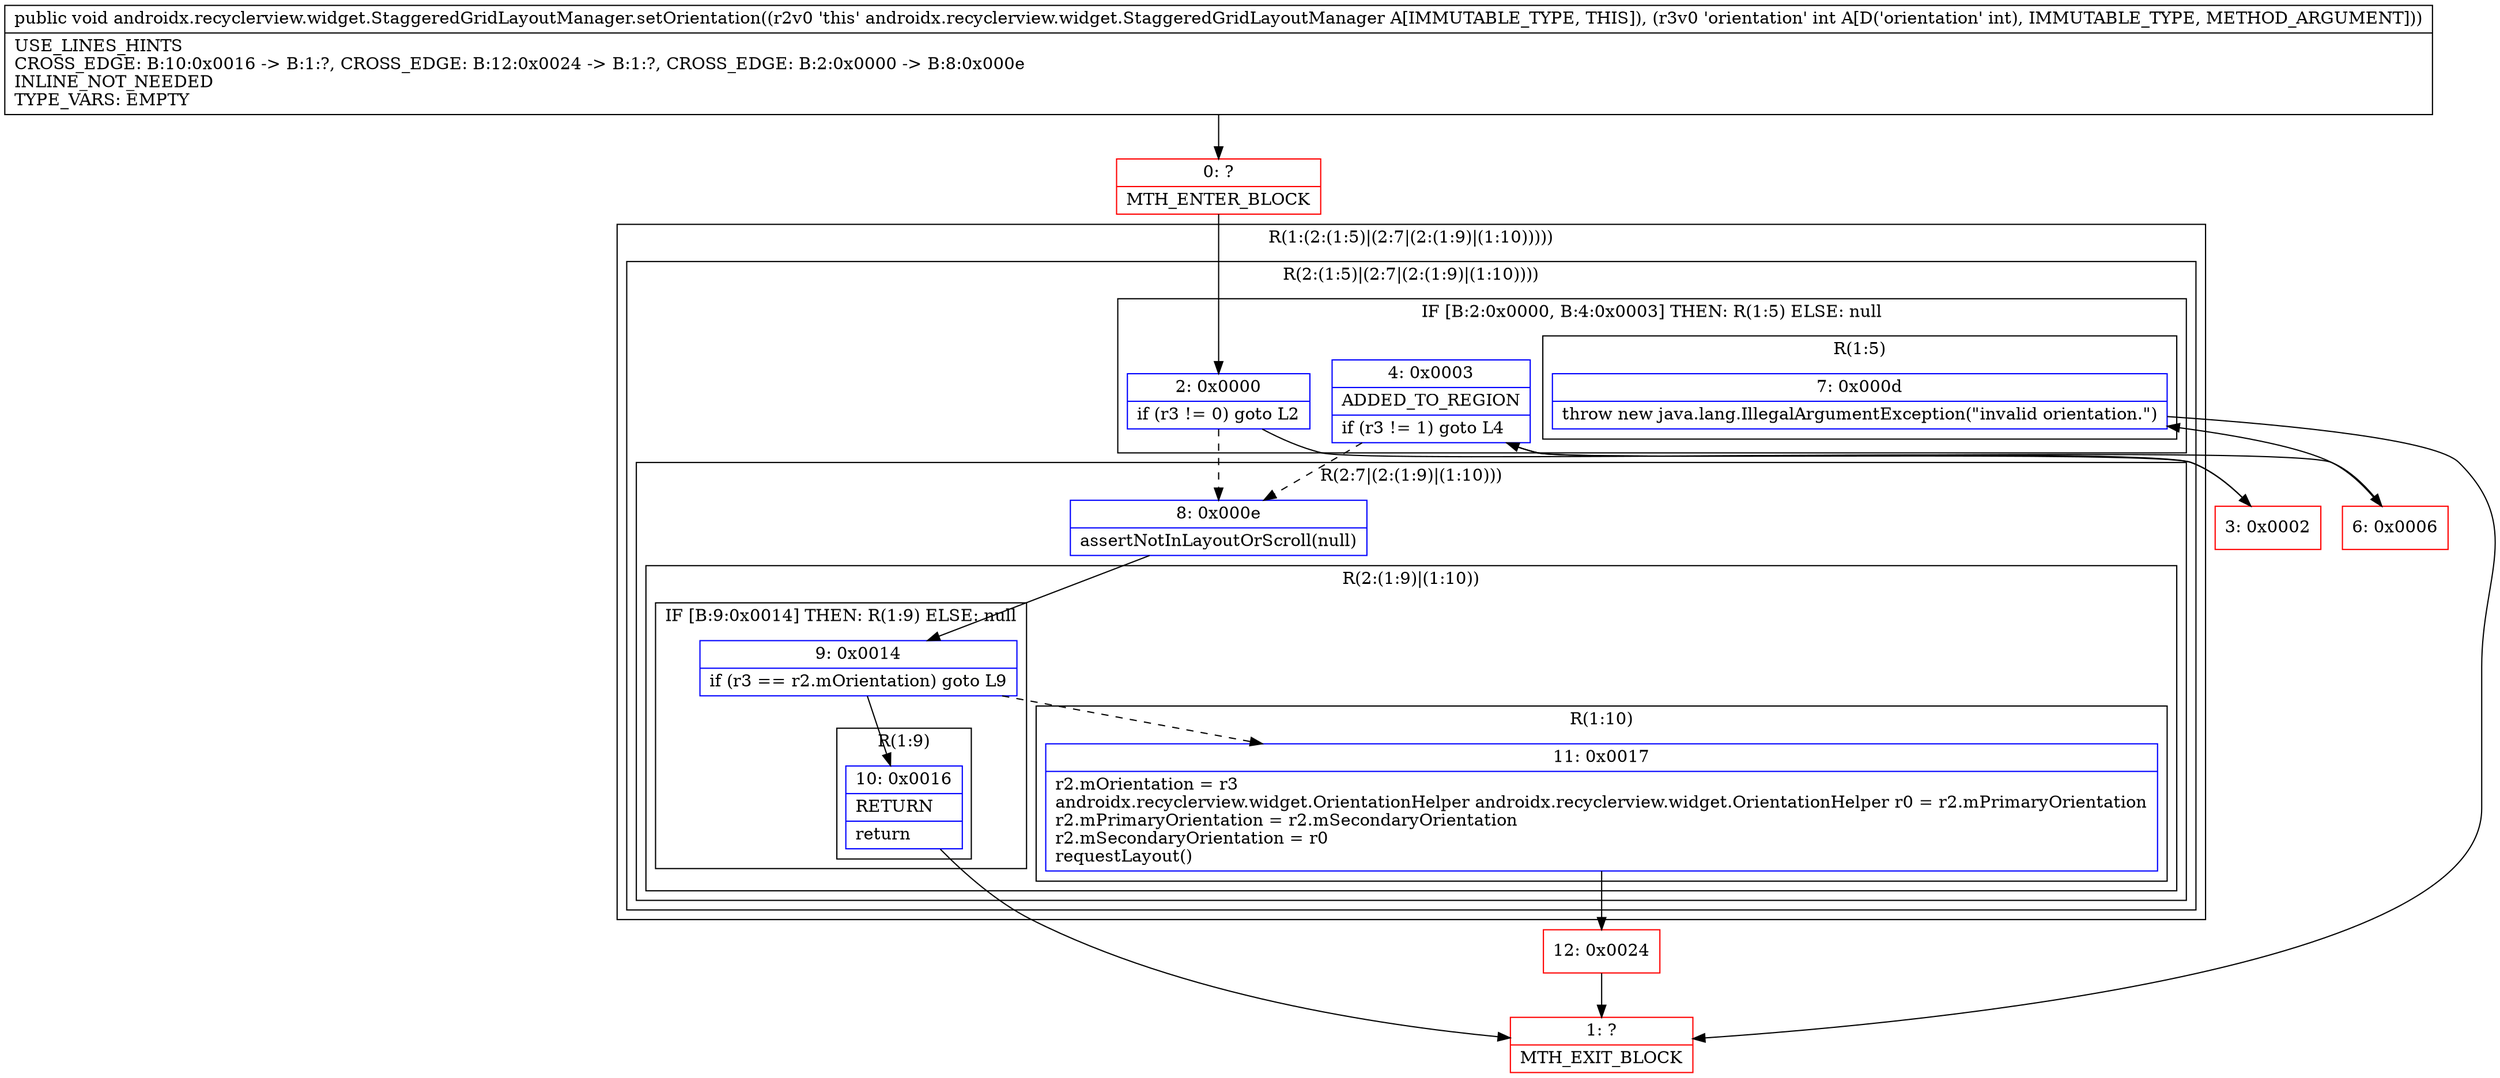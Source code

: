digraph "CFG forandroidx.recyclerview.widget.StaggeredGridLayoutManager.setOrientation(I)V" {
subgraph cluster_Region_1980936130 {
label = "R(1:(2:(1:5)|(2:7|(2:(1:9)|(1:10)))))";
node [shape=record,color=blue];
subgraph cluster_Region_411128119 {
label = "R(2:(1:5)|(2:7|(2:(1:9)|(1:10))))";
node [shape=record,color=blue];
subgraph cluster_IfRegion_84929662 {
label = "IF [B:2:0x0000, B:4:0x0003] THEN: R(1:5) ELSE: null";
node [shape=record,color=blue];
Node_2 [shape=record,label="{2\:\ 0x0000|if (r3 != 0) goto L2\l}"];
Node_4 [shape=record,label="{4\:\ 0x0003|ADDED_TO_REGION\l|if (r3 != 1) goto L4\l}"];
subgraph cluster_Region_1828109408 {
label = "R(1:5)";
node [shape=record,color=blue];
Node_7 [shape=record,label="{7\:\ 0x000d|throw new java.lang.IllegalArgumentException(\"invalid orientation.\")\l}"];
}
}
subgraph cluster_Region_259617411 {
label = "R(2:7|(2:(1:9)|(1:10)))";
node [shape=record,color=blue];
Node_8 [shape=record,label="{8\:\ 0x000e|assertNotInLayoutOrScroll(null)\l}"];
subgraph cluster_Region_493064882 {
label = "R(2:(1:9)|(1:10))";
node [shape=record,color=blue];
subgraph cluster_IfRegion_1744167292 {
label = "IF [B:9:0x0014] THEN: R(1:9) ELSE: null";
node [shape=record,color=blue];
Node_9 [shape=record,label="{9\:\ 0x0014|if (r3 == r2.mOrientation) goto L9\l}"];
subgraph cluster_Region_1052333150 {
label = "R(1:9)";
node [shape=record,color=blue];
Node_10 [shape=record,label="{10\:\ 0x0016|RETURN\l|return\l}"];
}
}
subgraph cluster_Region_1248171334 {
label = "R(1:10)";
node [shape=record,color=blue];
Node_11 [shape=record,label="{11\:\ 0x0017|r2.mOrientation = r3\landroidx.recyclerview.widget.OrientationHelper androidx.recyclerview.widget.OrientationHelper r0 = r2.mPrimaryOrientation\lr2.mPrimaryOrientation = r2.mSecondaryOrientation\lr2.mSecondaryOrientation = r0\lrequestLayout()\l}"];
}
}
}
}
}
Node_0 [shape=record,color=red,label="{0\:\ ?|MTH_ENTER_BLOCK\l}"];
Node_3 [shape=record,color=red,label="{3\:\ 0x0002}"];
Node_6 [shape=record,color=red,label="{6\:\ 0x0006}"];
Node_1 [shape=record,color=red,label="{1\:\ ?|MTH_EXIT_BLOCK\l}"];
Node_12 [shape=record,color=red,label="{12\:\ 0x0024}"];
MethodNode[shape=record,label="{public void androidx.recyclerview.widget.StaggeredGridLayoutManager.setOrientation((r2v0 'this' androidx.recyclerview.widget.StaggeredGridLayoutManager A[IMMUTABLE_TYPE, THIS]), (r3v0 'orientation' int A[D('orientation' int), IMMUTABLE_TYPE, METHOD_ARGUMENT]))  | USE_LINES_HINTS\lCROSS_EDGE: B:10:0x0016 \-\> B:1:?, CROSS_EDGE: B:12:0x0024 \-\> B:1:?, CROSS_EDGE: B:2:0x0000 \-\> B:8:0x000e\lINLINE_NOT_NEEDED\lTYPE_VARS: EMPTY\l}"];
MethodNode -> Node_0;Node_2 -> Node_3;
Node_2 -> Node_8[style=dashed];
Node_4 -> Node_6;
Node_4 -> Node_8[style=dashed];
Node_7 -> Node_1;
Node_8 -> Node_9;
Node_9 -> Node_10;
Node_9 -> Node_11[style=dashed];
Node_10 -> Node_1;
Node_11 -> Node_12;
Node_0 -> Node_2;
Node_3 -> Node_4;
Node_6 -> Node_7;
Node_12 -> Node_1;
}


